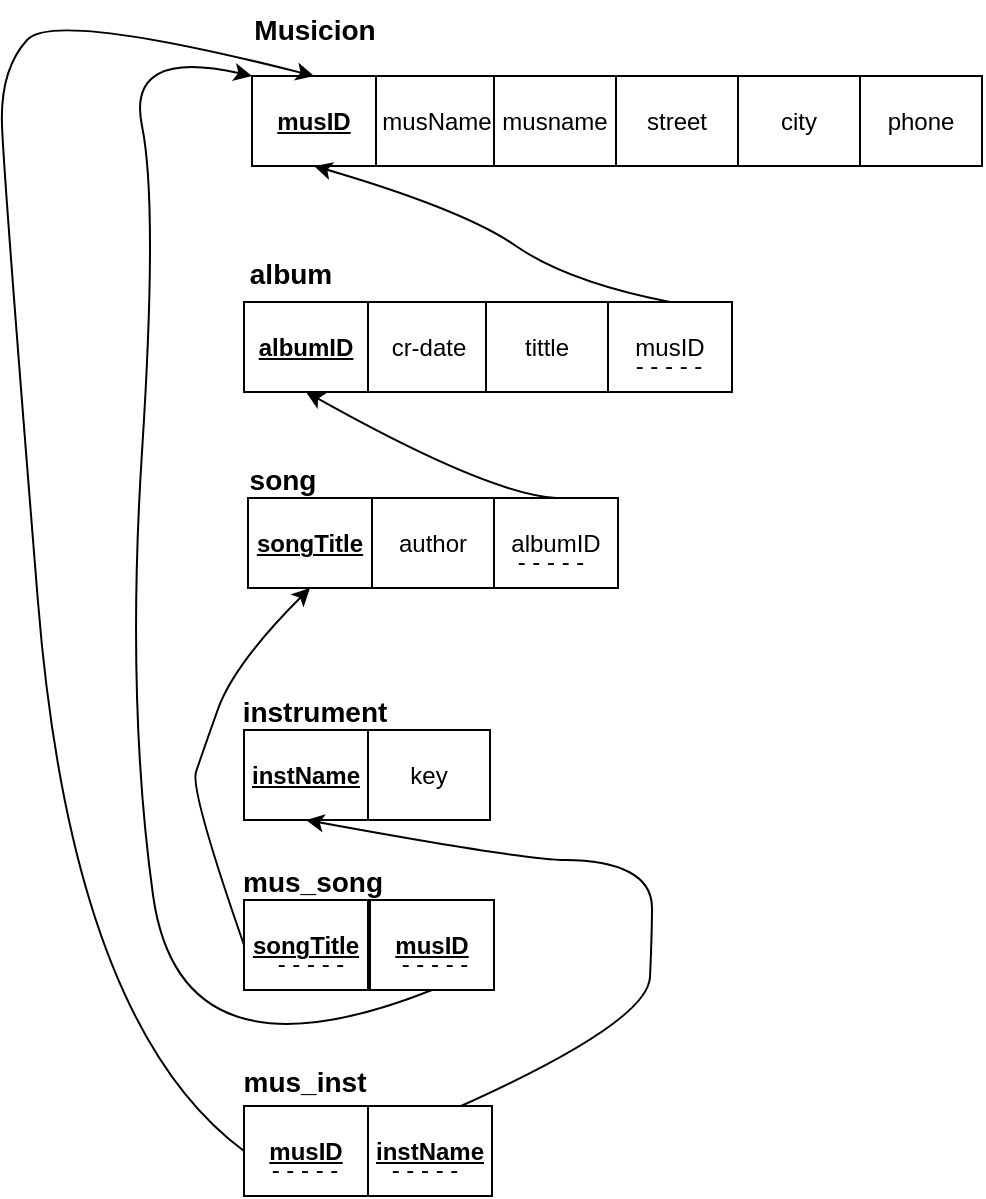 <mxfile version="22.0.8" type="device" pages="4">
  <diagram name="Page-1" id="bNm6fPgku-ol44JnQ1Xc">
    <mxGraphModel dx="1846" dy="1590" grid="0" gridSize="10" guides="1" tooltips="1" connect="1" arrows="1" fold="1" page="0" pageScale="1" pageWidth="850" pageHeight="1100" math="0" shadow="0">
      <root>
        <mxCell id="0" />
        <mxCell id="1" parent="0" />
        <mxCell id="-78ikd0wvrxrNOZtSnrt-1" value="&lt;u&gt;&lt;b&gt;musID&lt;/b&gt;&lt;/u&gt;" style="rounded=0;whiteSpace=wrap;html=1;align=center;" vertex="1" parent="1">
          <mxGeometry x="-226" y="-680" width="62" height="45" as="geometry" />
        </mxCell>
        <mxCell id="-78ikd0wvrxrNOZtSnrt-2" value="musName" style="rounded=0;whiteSpace=wrap;html=1;align=center;" vertex="1" parent="1">
          <mxGeometry x="-164" y="-680" width="61" height="45" as="geometry" />
        </mxCell>
        <mxCell id="-78ikd0wvrxrNOZtSnrt-3" value="musname" style="rounded=0;whiteSpace=wrap;html=1;align=center;" vertex="1" parent="1">
          <mxGeometry x="-105" y="-680" width="61" height="45" as="geometry" />
        </mxCell>
        <mxCell id="-78ikd0wvrxrNOZtSnrt-4" value="street" style="rounded=0;whiteSpace=wrap;html=1;align=center;" vertex="1" parent="1">
          <mxGeometry x="-44" y="-680" width="61" height="45" as="geometry" />
        </mxCell>
        <mxCell id="-78ikd0wvrxrNOZtSnrt-5" value="city" style="rounded=0;whiteSpace=wrap;html=1;align=center;" vertex="1" parent="1">
          <mxGeometry x="17" y="-680" width="61" height="45" as="geometry" />
        </mxCell>
        <mxCell id="-78ikd0wvrxrNOZtSnrt-6" value="phone" style="rounded=0;whiteSpace=wrap;html=1;align=center;" vertex="1" parent="1">
          <mxGeometry x="78" y="-680" width="61" height="45" as="geometry" />
        </mxCell>
        <mxCell id="-78ikd0wvrxrNOZtSnrt-7" value="&lt;u&gt;&lt;b&gt;albumID&lt;/b&gt;&lt;/u&gt;" style="rounded=0;whiteSpace=wrap;html=1;align=center;" vertex="1" parent="1">
          <mxGeometry x="-230" y="-567" width="62" height="45" as="geometry" />
        </mxCell>
        <mxCell id="-78ikd0wvrxrNOZtSnrt-8" value="cr-date" style="rounded=0;whiteSpace=wrap;html=1;align=center;" vertex="1" parent="1">
          <mxGeometry x="-168" y="-567" width="61" height="45" as="geometry" />
        </mxCell>
        <mxCell id="-78ikd0wvrxrNOZtSnrt-9" value="tittle" style="rounded=0;whiteSpace=wrap;html=1;align=center;" vertex="1" parent="1">
          <mxGeometry x="-109" y="-567" width="61" height="45" as="geometry" />
        </mxCell>
        <mxCell id="-78ikd0wvrxrNOZtSnrt-10" value="&lt;font style=&quot;font-size: 14px;&quot;&gt;&lt;b&gt;Musicion&lt;/b&gt;&lt;/font&gt;" style="text;html=1;align=center;verticalAlign=middle;resizable=0;points=[];autosize=1;strokeColor=none;fillColor=none;" vertex="1" parent="1">
          <mxGeometry x="-234.5" y="-718" width="79" height="29" as="geometry" />
        </mxCell>
        <mxCell id="-78ikd0wvrxrNOZtSnrt-12" value="&lt;u&gt;&lt;b&gt;instName&lt;/b&gt;&lt;/u&gt;" style="rounded=0;whiteSpace=wrap;html=1;align=center;" vertex="1" parent="1">
          <mxGeometry x="-230" y="-353" width="62" height="45" as="geometry" />
        </mxCell>
        <mxCell id="-78ikd0wvrxrNOZtSnrt-13" value="key" style="rounded=0;whiteSpace=wrap;html=1;align=center;" vertex="1" parent="1">
          <mxGeometry x="-168" y="-353" width="61" height="45" as="geometry" />
        </mxCell>
        <mxCell id="-78ikd0wvrxrNOZtSnrt-14" value="&lt;u&gt;&lt;b&gt;songTitle&lt;/b&gt;&lt;/u&gt;" style="rounded=0;whiteSpace=wrap;html=1;align=center;" vertex="1" parent="1">
          <mxGeometry x="-228" y="-469" width="62" height="45" as="geometry" />
        </mxCell>
        <mxCell id="-78ikd0wvrxrNOZtSnrt-15" value="author" style="rounded=0;whiteSpace=wrap;html=1;align=center;" vertex="1" parent="1">
          <mxGeometry x="-166" y="-469" width="61" height="45" as="geometry" />
        </mxCell>
        <mxCell id="-78ikd0wvrxrNOZtSnrt-16" value="musID" style="rounded=0;whiteSpace=wrap;html=1;align=center;" vertex="1" parent="1">
          <mxGeometry x="-48" y="-567" width="62" height="45" as="geometry" />
        </mxCell>
        <mxCell id="-78ikd0wvrxrNOZtSnrt-17" value="- - - - -" style="text;html=1;align=center;verticalAlign=middle;resizable=0;points=[];autosize=1;strokeColor=none;fillColor=none;" vertex="1" parent="1">
          <mxGeometry x="-44" y="-548" width="51" height="26" as="geometry" />
        </mxCell>
        <mxCell id="-78ikd0wvrxrNOZtSnrt-19" value="" style="curved=1;endArrow=classic;html=1;rounded=0;exitX=0.5;exitY=0;exitDx=0;exitDy=0;entryX=0.5;entryY=1;entryDx=0;entryDy=0;" edge="1" parent="1" source="-78ikd0wvrxrNOZtSnrt-16" target="-78ikd0wvrxrNOZtSnrt-1">
          <mxGeometry width="50" height="50" relative="1" as="geometry">
            <mxPoint x="-118" y="-577" as="sourcePoint" />
            <mxPoint x="-68" y="-627" as="targetPoint" />
            <Array as="points">
              <mxPoint x="-68" y="-577" />
              <mxPoint x="-120" y="-613" />
            </Array>
          </mxGeometry>
        </mxCell>
        <mxCell id="-78ikd0wvrxrNOZtSnrt-20" value="albumID" style="rounded=0;whiteSpace=wrap;html=1;align=center;" vertex="1" parent="1">
          <mxGeometry x="-105" y="-469" width="62" height="45" as="geometry" />
        </mxCell>
        <mxCell id="-78ikd0wvrxrNOZtSnrt-21" value="- - - - -" style="text;html=1;align=center;verticalAlign=middle;resizable=0;points=[];autosize=1;strokeColor=none;fillColor=none;" vertex="1" parent="1">
          <mxGeometry x="-103" y="-450" width="51" height="26" as="geometry" />
        </mxCell>
        <mxCell id="-78ikd0wvrxrNOZtSnrt-22" value="" style="curved=1;endArrow=classic;html=1;rounded=0;exitX=0.5;exitY=0;exitDx=0;exitDy=0;entryX=0.5;entryY=1;entryDx=0;entryDy=0;" edge="1" parent="1" source="-78ikd0wvrxrNOZtSnrt-20" target="-78ikd0wvrxrNOZtSnrt-7">
          <mxGeometry width="50" height="50" relative="1" as="geometry">
            <mxPoint x="-158" y="-471" as="sourcePoint" />
            <mxPoint x="-108" y="-521" as="targetPoint" />
            <Array as="points">
              <mxPoint x="-108" y="-471" />
            </Array>
          </mxGeometry>
        </mxCell>
        <mxCell id="-78ikd0wvrxrNOZtSnrt-23" value="&lt;u&gt;&lt;b&gt;songTitle&lt;/b&gt;&lt;/u&gt;" style="rounded=0;whiteSpace=wrap;html=1;align=center;" vertex="1" parent="1">
          <mxGeometry x="-230" y="-268" width="62" height="45" as="geometry" />
        </mxCell>
        <mxCell id="-78ikd0wvrxrNOZtSnrt-24" value="&lt;u&gt;&lt;b&gt;musID&lt;/b&gt;&lt;/u&gt;" style="rounded=0;whiteSpace=wrap;html=1;align=center;" vertex="1" parent="1">
          <mxGeometry x="-167" y="-268" width="62" height="45" as="geometry" />
        </mxCell>
        <mxCell id="-78ikd0wvrxrNOZtSnrt-25" value="- - - - -" style="text;html=1;align=center;verticalAlign=middle;resizable=0;points=[];autosize=1;strokeColor=none;fillColor=none;" vertex="1" parent="1">
          <mxGeometry x="-222.5" y="-249" width="51" height="26" as="geometry" />
        </mxCell>
        <mxCell id="-78ikd0wvrxrNOZtSnrt-26" value="- - - - -" style="text;html=1;align=center;verticalAlign=middle;resizable=0;points=[];autosize=1;strokeColor=none;fillColor=none;" vertex="1" parent="1">
          <mxGeometry x="-161" y="-249" width="51" height="26" as="geometry" />
        </mxCell>
        <mxCell id="-78ikd0wvrxrNOZtSnrt-27" value="" style="curved=1;endArrow=classic;html=1;rounded=0;entryX=0.5;entryY=1;entryDx=0;entryDy=0;exitX=0;exitY=0.5;exitDx=0;exitDy=0;" edge="1" parent="1" source="-78ikd0wvrxrNOZtSnrt-23" target="-78ikd0wvrxrNOZtSnrt-14">
          <mxGeometry width="50" height="50" relative="1" as="geometry">
            <mxPoint x="-251" y="-251" as="sourcePoint" />
            <mxPoint x="-240" y="-360" as="targetPoint" />
            <Array as="points">
              <mxPoint x="-257" y="-323" />
              <mxPoint x="-251" y="-341" />
              <mxPoint x="-235" y="-386" />
            </Array>
          </mxGeometry>
        </mxCell>
        <mxCell id="-78ikd0wvrxrNOZtSnrt-28" value="" style="curved=1;endArrow=classic;html=1;rounded=0;exitX=0.5;exitY=1;exitDx=0;exitDy=0;entryX=0;entryY=0;entryDx=0;entryDy=0;" edge="1" parent="1" source="-78ikd0wvrxrNOZtSnrt-24" target="-78ikd0wvrxrNOZtSnrt-1">
          <mxGeometry width="50" height="50" relative="1" as="geometry">
            <mxPoint x="-159" y="-192" as="sourcePoint" />
            <mxPoint x="-271" y="-699" as="targetPoint" />
            <Array as="points">
              <mxPoint x="-262" y="-173" />
              <mxPoint x="-289" y="-368" />
              <mxPoint x="-273" y="-616" />
              <mxPoint x="-289" y="-694" />
            </Array>
          </mxGeometry>
        </mxCell>
        <mxCell id="-78ikd0wvrxrNOZtSnrt-29" value="&lt;u&gt;&lt;b&gt;musID&lt;/b&gt;&lt;/u&gt;" style="rounded=0;whiteSpace=wrap;html=1;align=center;" vertex="1" parent="1">
          <mxGeometry x="-230" y="-165" width="62" height="45" as="geometry" />
        </mxCell>
        <mxCell id="-78ikd0wvrxrNOZtSnrt-30" value="&lt;u&gt;&lt;b&gt;instName&lt;/b&gt;&lt;/u&gt;" style="rounded=0;whiteSpace=wrap;html=1;align=center;" vertex="1" parent="1">
          <mxGeometry x="-168" y="-165" width="62" height="45" as="geometry" />
        </mxCell>
        <mxCell id="-78ikd0wvrxrNOZtSnrt-31" value="- - - - -" style="text;html=1;align=center;verticalAlign=middle;resizable=0;points=[];autosize=1;strokeColor=none;fillColor=none;" vertex="1" parent="1">
          <mxGeometry x="-226" y="-146" width="51" height="26" as="geometry" />
        </mxCell>
        <mxCell id="-78ikd0wvrxrNOZtSnrt-32" value="- - - - -" style="text;html=1;align=center;verticalAlign=middle;resizable=0;points=[];autosize=1;strokeColor=none;fillColor=none;" vertex="1" parent="1">
          <mxGeometry x="-166" y="-146" width="51" height="26" as="geometry" />
        </mxCell>
        <mxCell id="-78ikd0wvrxrNOZtSnrt-34" value="" style="curved=1;endArrow=classic;html=1;rounded=0;exitX=0;exitY=0.5;exitDx=0;exitDy=0;entryX=0.5;entryY=0;entryDx=0;entryDy=0;" edge="1" parent="1" source="-78ikd0wvrxrNOZtSnrt-29" target="-78ikd0wvrxrNOZtSnrt-1">
          <mxGeometry width="50" height="50" relative="1" as="geometry">
            <mxPoint x="-400" y="-176" as="sourcePoint" />
            <mxPoint x="-327" y="-704" as="targetPoint" />
            <Array as="points">
              <mxPoint x="-316" y="-206" />
              <mxPoint x="-350" y="-628" />
              <mxPoint x="-352" y="-683" />
              <mxPoint x="-325" y="-713" />
            </Array>
          </mxGeometry>
        </mxCell>
        <mxCell id="-78ikd0wvrxrNOZtSnrt-35" value="" style="curved=1;endArrow=classic;html=1;rounded=0;exitX=0.75;exitY=0;exitDx=0;exitDy=0;entryX=0.5;entryY=1;entryDx=0;entryDy=0;" edge="1" parent="1" source="-78ikd0wvrxrNOZtSnrt-30" target="-78ikd0wvrxrNOZtSnrt-12">
          <mxGeometry width="50" height="50" relative="1" as="geometry">
            <mxPoint x="-78" y="-207" as="sourcePoint" />
            <mxPoint x="-73" y="-297" as="targetPoint" />
            <Array as="points">
              <mxPoint x="-28" y="-207" />
              <mxPoint x="-26" y="-252" />
              <mxPoint x="-26" y="-276" />
              <mxPoint x="-49" y="-288" />
              <mxPoint x="-90" y="-288" />
            </Array>
          </mxGeometry>
        </mxCell>
        <mxCell id="-78ikd0wvrxrNOZtSnrt-36" value="&lt;font style=&quot;font-size: 14px;&quot;&gt;&lt;b&gt;album&lt;/b&gt;&lt;/font&gt;" style="text;html=1;align=center;verticalAlign=middle;resizable=0;points=[];autosize=1;strokeColor=none;fillColor=none;" vertex="1" parent="1">
          <mxGeometry x="-237" y="-596" width="59" height="29" as="geometry" />
        </mxCell>
        <mxCell id="-78ikd0wvrxrNOZtSnrt-37" value="&lt;font style=&quot;font-size: 14px;&quot;&gt;&lt;b&gt;song&lt;/b&gt;&lt;/font&gt;" style="text;html=1;align=center;verticalAlign=middle;resizable=0;points=[];autosize=1;strokeColor=none;fillColor=none;" vertex="1" parent="1">
          <mxGeometry x="-237" y="-493" width="51" height="29" as="geometry" />
        </mxCell>
        <mxCell id="-78ikd0wvrxrNOZtSnrt-38" value="&lt;font style=&quot;font-size: 14px;&quot;&gt;&lt;b&gt;instrument&lt;/b&gt;&lt;/font&gt;" style="text;html=1;align=center;verticalAlign=middle;resizable=0;points=[];autosize=1;strokeColor=none;fillColor=none;" vertex="1" parent="1">
          <mxGeometry x="-240" y="-377" width="90" height="29" as="geometry" />
        </mxCell>
        <mxCell id="-78ikd0wvrxrNOZtSnrt-40" value="&lt;font style=&quot;font-size: 14px;&quot;&gt;&lt;b&gt;mus_inst&lt;/b&gt;&lt;/font&gt;" style="text;html=1;align=center;verticalAlign=middle;resizable=0;points=[];autosize=1;strokeColor=none;fillColor=none;" vertex="1" parent="1">
          <mxGeometry x="-240" y="-192" width="79" height="29" as="geometry" />
        </mxCell>
        <mxCell id="-78ikd0wvrxrNOZtSnrt-39" value="&lt;font style=&quot;font-size: 14px;&quot;&gt;&lt;b&gt;mus_song&lt;/b&gt;&lt;/font&gt;" style="text;html=1;align=center;verticalAlign=middle;resizable=0;points=[];autosize=1;strokeColor=none;fillColor=none;" vertex="1" parent="1">
          <mxGeometry x="-240" y="-292" width="88" height="29" as="geometry" />
        </mxCell>
      </root>
    </mxGraphModel>
  </diagram>
  <diagram id="pNrlqet907R55rU-SQXq" name="Page-2">
    <mxGraphModel dx="2246" dy="1190" grid="0" gridSize="10" guides="1" tooltips="1" connect="1" arrows="1" fold="1" page="0" pageScale="1" pageWidth="850" pageHeight="1100" math="0" shadow="0">
      <root>
        <mxCell id="0" />
        <mxCell id="1" parent="0" />
        <mxCell id="ulZhLEWON1RXsXongCLW-1" value="&lt;u&gt;&lt;b&gt;salNum&lt;/b&gt;&lt;/u&gt;" style="rounded=0;whiteSpace=wrap;html=1;align=center;" vertex="1" parent="1">
          <mxGeometry x="-430" y="-69" width="62" height="45" as="geometry" />
        </mxCell>
        <mxCell id="ulZhLEWON1RXsXongCLW-2" value="loc" style="rounded=0;whiteSpace=wrap;html=1;align=center;" vertex="1" parent="1">
          <mxGeometry x="-368" y="-69" width="61" height="45" as="geometry" />
        </mxCell>
        <mxCell id="ulZhLEWON1RXsXongCLW-3" value="&lt;b&gt;&lt;u&gt;empID&lt;/u&gt;&lt;/b&gt;" style="rounded=0;whiteSpace=wrap;html=1;align=center;" vertex="1" parent="1">
          <mxGeometry x="-432" y="52" width="61" height="45" as="geometry" />
        </mxCell>
        <mxCell id="ulZhLEWON1RXsXongCLW-4" value="Name" style="rounded=0;whiteSpace=wrap;html=1;align=center;" vertex="1" parent="1">
          <mxGeometry x="-371" y="52" width="61" height="45" as="geometry" />
        </mxCell>
        <mxCell id="ulZhLEWON1RXsXongCLW-5" value="&lt;b&gt;&lt;u&gt;ownerID&lt;/u&gt;&lt;/b&gt;" style="rounded=0;whiteSpace=wrap;html=1;align=center;" vertex="1" parent="1">
          <mxGeometry x="-429" y="187" width="61" height="45" as="geometry" />
        </mxCell>
        <mxCell id="ulZhLEWON1RXsXongCLW-6" value="Name" style="rounded=0;whiteSpace=wrap;html=1;align=center;" vertex="1" parent="1">
          <mxGeometry x="-368" y="187" width="61" height="45" as="geometry" />
        </mxCell>
        <mxCell id="-Rt6vsjqp9LN_oUNg8d0-1" value="&lt;b&gt;&lt;u&gt;propID&lt;/u&gt;&lt;/b&gt;" style="rounded=0;whiteSpace=wrap;html=1;align=center;" vertex="1" parent="1">
          <mxGeometry x="-429" y="325" width="62" height="45" as="geometry" />
        </mxCell>
        <mxCell id="-Rt6vsjqp9LN_oUNg8d0-2" value="add" style="rounded=0;whiteSpace=wrap;html=1;align=center;" vertex="1" parent="1">
          <mxGeometry x="-367" y="325" width="61" height="45" as="geometry" />
        </mxCell>
        <mxCell id="-Rt6vsjqp9LN_oUNg8d0-3" value="city" style="rounded=0;whiteSpace=wrap;html=1;align=center;" vertex="1" parent="1">
          <mxGeometry x="-308" y="325" width="61" height="45" as="geometry" />
        </mxCell>
        <mxCell id="-Rt6vsjqp9LN_oUNg8d0-4" value="state" style="rounded=0;whiteSpace=wrap;html=1;align=center;" vertex="1" parent="1">
          <mxGeometry x="-247" y="325" width="61" height="45" as="geometry" />
        </mxCell>
        <mxCell id="-Rt6vsjqp9LN_oUNg8d0-5" value="zip" style="rounded=0;whiteSpace=wrap;html=1;align=center;" vertex="1" parent="1">
          <mxGeometry x="-186" y="325" width="61" height="45" as="geometry" />
        </mxCell>
        <mxCell id="-Rt6vsjqp9LN_oUNg8d0-7" value="&lt;font style=&quot;font-size: 14px;&quot;&gt;&lt;b&gt;slaes office&amp;nbsp;&lt;/b&gt;&lt;/font&gt;" style="text;html=1;align=center;verticalAlign=middle;resizable=0;points=[];autosize=1;strokeColor=none;fillColor=none;" vertex="1" parent="1">
          <mxGeometry x="-438" y="-95" width="98" height="29" as="geometry" />
        </mxCell>
        <mxCell id="-Rt6vsjqp9LN_oUNg8d0-8" value="&lt;font style=&quot;font-size: 14px;&quot;&gt;&lt;b&gt;Employee&lt;/b&gt;&lt;/font&gt;" style="text;html=1;align=center;verticalAlign=middle;resizable=0;points=[];autosize=1;strokeColor=none;fillColor=none;" vertex="1" parent="1">
          <mxGeometry x="-440" y="27" width="84" height="29" as="geometry" />
        </mxCell>
        <mxCell id="-Rt6vsjqp9LN_oUNg8d0-9" value="&lt;font style=&quot;font-size: 14px;&quot;&gt;&lt;b&gt;Property&lt;/b&gt;&lt;/font&gt;" style="text;html=1;align=center;verticalAlign=middle;resizable=0;points=[];autosize=1;strokeColor=none;fillColor=none;" vertex="1" parent="1">
          <mxGeometry x="-436" y="299" width="76" height="29" as="geometry" />
        </mxCell>
        <mxCell id="-Rt6vsjqp9LN_oUNg8d0-10" value="&lt;font style=&quot;font-size: 14px;&quot;&gt;&lt;b&gt;Owner&lt;/b&gt;&lt;/font&gt;" style="text;html=1;align=center;verticalAlign=middle;resizable=0;points=[];autosize=1;strokeColor=none;fillColor=none;" vertex="1" parent="1">
          <mxGeometry x="-436" y="162" width="62" height="29" as="geometry" />
        </mxCell>
        <mxCell id="0NbT9vGeOdIQaqurvoZc-1" value="empID" style="rounded=0;whiteSpace=wrap;html=1;align=center;" vertex="1" parent="1">
          <mxGeometry x="-306" y="-69" width="61" height="45" as="geometry" />
        </mxCell>
        <mxCell id="MawY_0Kxt6W-RdxNGTBl-1" style="edgeStyle=orthogonalEdgeStyle;rounded=0;orthogonalLoop=1;jettySize=auto;html=1;entryX=0.5;entryY=1;entryDx=0;entryDy=0;" edge="1" parent="1" source="0NbT9vGeOdIQaqurvoZc-2" target="ulZhLEWON1RXsXongCLW-3">
          <mxGeometry relative="1" as="geometry">
            <Array as="points">
              <mxPoint x="-129" y="-37" />
              <mxPoint x="-129" y="117" />
              <mxPoint x="-401" y="117" />
            </Array>
          </mxGeometry>
        </mxCell>
        <mxCell id="0NbT9vGeOdIQaqurvoZc-2" value="- - - - -&amp;nbsp;" style="text;html=1;align=center;verticalAlign=middle;resizable=0;points=[];autosize=1;strokeColor=none;fillColor=none;" vertex="1" parent="1">
          <mxGeometry x="-300" y="-50" width="55" height="26" as="geometry" />
        </mxCell>
        <mxCell id="MawY_0Kxt6W-RdxNGTBl-5" style="edgeStyle=orthogonalEdgeStyle;rounded=0;orthogonalLoop=1;jettySize=auto;html=1;entryX=0.5;entryY=1;entryDx=0;entryDy=0;" edge="1" parent="1" source="MawY_0Kxt6W-RdxNGTBl-3" target="ulZhLEWON1RXsXongCLW-1">
          <mxGeometry relative="1" as="geometry">
            <Array as="points">
              <mxPoint x="-279" y="5" />
              <mxPoint x="-399" y="5" />
            </Array>
          </mxGeometry>
        </mxCell>
        <mxCell id="MawY_0Kxt6W-RdxNGTBl-3" value="salNum" style="rounded=0;whiteSpace=wrap;html=1;align=center;" vertex="1" parent="1">
          <mxGeometry x="-310" y="52" width="62" height="45" as="geometry" />
        </mxCell>
        <mxCell id="MawY_0Kxt6W-RdxNGTBl-4" value="- - - - -&amp;nbsp;" style="text;html=1;align=center;verticalAlign=middle;resizable=0;points=[];autosize=1;strokeColor=none;fillColor=none;" vertex="1" parent="1">
          <mxGeometry x="-308" y="69" width="55" height="26" as="geometry" />
        </mxCell>
        <mxCell id="MawY_0Kxt6W-RdxNGTBl-8" style="edgeStyle=orthogonalEdgeStyle;rounded=0;orthogonalLoop=1;jettySize=auto;html=1;entryX=0;entryY=0.5;entryDx=0;entryDy=0;" edge="1" parent="1" source="MawY_0Kxt6W-RdxNGTBl-6" target="ulZhLEWON1RXsXongCLW-1">
          <mxGeometry relative="1" as="geometry">
            <Array as="points">
              <mxPoint x="-94" y="-111" />
              <mxPoint x="-453" y="-111" />
              <mxPoint x="-453" y="-46" />
            </Array>
          </mxGeometry>
        </mxCell>
        <mxCell id="MawY_0Kxt6W-RdxNGTBl-6" value="salNum" style="rounded=0;whiteSpace=wrap;html=1;align=center;" vertex="1" parent="1">
          <mxGeometry x="-125" y="325" width="62" height="45" as="geometry" />
        </mxCell>
        <mxCell id="MawY_0Kxt6W-RdxNGTBl-7" value="- - - - -&amp;nbsp;" style="text;html=1;align=center;verticalAlign=middle;resizable=0;points=[];autosize=1;strokeColor=none;fillColor=none;" vertex="1" parent="1">
          <mxGeometry x="-123" y="342" width="55" height="26" as="geometry" />
        </mxCell>
        <mxCell id="ET6rhoXT1PkBZaj7-bjT-1" style="edgeStyle=orthogonalEdgeStyle;rounded=0;orthogonalLoop=1;jettySize=auto;html=1;entryX=0.5;entryY=1;entryDx=0;entryDy=0;" edge="1" parent="1" source="MawY_0Kxt6W-RdxNGTBl-9" target="ulZhLEWON1RXsXongCLW-5">
          <mxGeometry relative="1" as="geometry">
            <Array as="points">
              <mxPoint x="-460" y="458" />
              <mxPoint x="-460" y="254" />
              <mxPoint x="-398" y="254" />
            </Array>
          </mxGeometry>
        </mxCell>
        <mxCell id="MawY_0Kxt6W-RdxNGTBl-9" value="&lt;b&gt;&lt;u&gt;ownerID&lt;/u&gt;&lt;/b&gt;" style="rounded=0;whiteSpace=wrap;html=1;align=center;" vertex="1" parent="1">
          <mxGeometry x="-432" y="435" width="61" height="45" as="geometry" />
        </mxCell>
        <mxCell id="MawY_0Kxt6W-RdxNGTBl-10" value="&lt;b&gt;&lt;u&gt;propID&lt;/u&gt;&lt;/b&gt;" style="rounded=0;whiteSpace=wrap;html=1;align=center;" vertex="1" parent="1">
          <mxGeometry x="-371" y="435" width="62" height="45" as="geometry" />
        </mxCell>
        <mxCell id="MawY_0Kxt6W-RdxNGTBl-11" value="percent_owned" style="rounded=0;whiteSpace=wrap;html=1;align=center;" vertex="1" parent="1">
          <mxGeometry x="-308" y="435" width="107" height="45" as="geometry" />
        </mxCell>
        <mxCell id="MawY_0Kxt6W-RdxNGTBl-12" value="- - - - -&amp;nbsp;" style="text;html=1;align=center;verticalAlign=middle;resizable=0;points=[];autosize=1;strokeColor=none;fillColor=none;" vertex="1" parent="1">
          <mxGeometry x="-425.5" y="456" width="55" height="26" as="geometry" />
        </mxCell>
        <mxCell id="MawY_0Kxt6W-RdxNGTBl-13" value="- - - - -&amp;nbsp;" style="text;html=1;align=center;verticalAlign=middle;resizable=0;points=[];autosize=1;strokeColor=none;fillColor=none;" vertex="1" parent="1">
          <mxGeometry x="-368" y="456" width="55" height="26" as="geometry" />
        </mxCell>
        <mxCell id="ET6rhoXT1PkBZaj7-bjT-2" style="edgeStyle=orthogonalEdgeStyle;rounded=0;orthogonalLoop=1;jettySize=auto;html=1;entryX=0.645;entryY=0.978;entryDx=0;entryDy=0;entryPerimeter=0;" edge="1" parent="1" source="MawY_0Kxt6W-RdxNGTBl-10" target="-Rt6vsjqp9LN_oUNg8d0-1">
          <mxGeometry relative="1" as="geometry" />
        </mxCell>
        <mxCell id="1WuoingHHri5kvf6kZr1-1" value="&lt;font style=&quot;font-size: 14px;&quot;&gt;&lt;b&gt;owner_prop&lt;/b&gt;&lt;/font&gt;" style="text;html=1;align=center;verticalAlign=middle;resizable=0;points=[];autosize=1;strokeColor=none;fillColor=none;" vertex="1" parent="1">
          <mxGeometry x="-440" y="409" width="98" height="29" as="geometry" />
        </mxCell>
      </root>
    </mxGraphModel>
  </diagram>
  <diagram id="SfdqG5CAasO6Lit5fObR" name="Page-3">
    <mxGraphModel dx="2246" dy="1990" grid="0" gridSize="10" guides="1" tooltips="1" connect="1" arrows="1" fold="1" page="0" pageScale="1" pageWidth="850" pageHeight="1100" math="0" shadow="0">
      <root>
        <mxCell id="0" />
        <mxCell id="1" parent="0" />
        <mxCell id="sixjfX8JcQ8lDnlo3MdM-1" value="&lt;u&gt;&lt;b&gt;patID&lt;/b&gt;&lt;/u&gt;" style="rounded=0;whiteSpace=wrap;html=1;align=center;" vertex="1" parent="1">
          <mxGeometry x="-429" y="-1059" width="62" height="45" as="geometry" />
        </mxCell>
        <mxCell id="sixjfX8JcQ8lDnlo3MdM-2" value="Name" style="rounded=0;whiteSpace=wrap;html=1;align=center;" vertex="1" parent="1">
          <mxGeometry x="-367" y="-1059" width="61" height="45" as="geometry" />
        </mxCell>
        <mxCell id="sixjfX8JcQ8lDnlo3MdM-3" value="DOB" style="rounded=0;whiteSpace=wrap;html=1;align=center;" vertex="1" parent="1">
          <mxGeometry x="-308" y="-1059" width="61" height="45" as="geometry" />
        </mxCell>
        <mxCell id="sixjfX8JcQ8lDnlo3MdM-7" value="&lt;u&gt;&lt;b&gt;wardID&lt;/b&gt;&lt;/u&gt;" style="rounded=0;whiteSpace=wrap;html=1;align=center;" vertex="1" parent="1">
          <mxGeometry x="-429" y="-926" width="62" height="45" as="geometry" />
        </mxCell>
        <mxCell id="sixjfX8JcQ8lDnlo3MdM-8" value="Name" style="rounded=0;whiteSpace=wrap;html=1;align=center;" vertex="1" parent="1">
          <mxGeometry x="-367" y="-926" width="61" height="45" as="geometry" />
        </mxCell>
        <mxCell id="sixjfX8JcQ8lDnlo3MdM-9" value="&lt;u&gt;&lt;b&gt;nurseID&lt;/b&gt;&lt;/u&gt;" style="rounded=0;whiteSpace=wrap;html=1;align=center;" vertex="1" parent="1">
          <mxGeometry x="-429" y="-779" width="62" height="45" as="geometry" />
        </mxCell>
        <mxCell id="sixjfX8JcQ8lDnlo3MdM-10" value="Name" style="rounded=0;whiteSpace=wrap;html=1;align=center;" vertex="1" parent="1">
          <mxGeometry x="-367" y="-779" width="61" height="45" as="geometry" />
        </mxCell>
        <mxCell id="sixjfX8JcQ8lDnlo3MdM-11" value="&lt;u&gt;&lt;b&gt;consltID&lt;/b&gt;&lt;/u&gt;" style="rounded=0;whiteSpace=wrap;html=1;align=center;" vertex="1" parent="1">
          <mxGeometry x="-429" y="-636" width="62" height="45" as="geometry" />
        </mxCell>
        <mxCell id="sixjfX8JcQ8lDnlo3MdM-12" value="Name" style="rounded=0;whiteSpace=wrap;html=1;align=center;" vertex="1" parent="1">
          <mxGeometry x="-367" y="-636" width="61" height="45" as="geometry" />
        </mxCell>
        <mxCell id="sixjfX8JcQ8lDnlo3MdM-15" value="&lt;b&gt;&lt;u&gt;drugCode&lt;/u&gt;&lt;/b&gt;" style="rounded=0;whiteSpace=wrap;html=1;align=center;" vertex="1" parent="1">
          <mxGeometry x="-429" y="-503" width="62" height="45" as="geometry" />
        </mxCell>
        <mxCell id="sixjfX8JcQ8lDnlo3MdM-16" value="recDosage" style="rounded=0;whiteSpace=wrap;html=1;align=center;" vertex="1" parent="1">
          <mxGeometry x="-367" y="-503" width="70" height="45" as="geometry" />
        </mxCell>
        <mxCell id="sixjfX8JcQ8lDnlo3MdM-17" value="&lt;b&gt;&lt;u&gt;drugCode&lt;/u&gt;&lt;/b&gt;" style="rounded=0;whiteSpace=wrap;html=1;align=center;" vertex="1" parent="1">
          <mxGeometry x="-429" y="-394" width="62" height="45" as="geometry" />
        </mxCell>
        <mxCell id="sixjfX8JcQ8lDnlo3MdM-18" value="&lt;u&gt;&lt;b&gt;Brand&lt;/b&gt;&lt;/u&gt;" style="rounded=0;whiteSpace=wrap;html=1;align=center;" vertex="1" parent="1">
          <mxGeometry x="-367" y="-394" width="70" height="45" as="geometry" />
        </mxCell>
        <mxCell id="sixjfX8JcQ8lDnlo3MdM-30" style="edgeStyle=orthogonalEdgeStyle;rounded=0;orthogonalLoop=1;jettySize=auto;html=1;entryX=0;entryY=0.5;entryDx=0;entryDy=0;exitX=0;exitY=0.25;exitDx=0;exitDy=0;" edge="1" parent="1" source="sixjfX8JcQ8lDnlo3MdM-17" target="sixjfX8JcQ8lDnlo3MdM-15">
          <mxGeometry relative="1" as="geometry">
            <Array as="points">
              <mxPoint x="-449" y="-383" />
              <mxPoint x="-449" y="-480" />
            </Array>
          </mxGeometry>
        </mxCell>
        <mxCell id="sixjfX8JcQ8lDnlo3MdM-19" value="- - - - -&amp;nbsp;" style="text;html=1;align=center;verticalAlign=middle;resizable=0;points=[];autosize=1;strokeColor=none;fillColor=none;" vertex="1" parent="1">
          <mxGeometry x="-429" y="-373" width="55" height="26" as="geometry" />
        </mxCell>
        <mxCell id="sixjfX8JcQ8lDnlo3MdM-21" value="&lt;font style=&quot;font-size: 14px;&quot;&gt;&lt;b&gt;patient&lt;/b&gt;&lt;/font&gt;" style="text;html=1;align=center;verticalAlign=middle;resizable=0;points=[];autosize=1;strokeColor=none;fillColor=none;" vertex="1" parent="1">
          <mxGeometry x="-438" y="-1083" width="64" height="29" as="geometry" />
        </mxCell>
        <mxCell id="sixjfX8JcQ8lDnlo3MdM-22" value="&lt;font style=&quot;font-size: 14px;&quot;&gt;&lt;b&gt;ward&lt;/b&gt;&lt;/font&gt;" style="text;html=1;align=center;verticalAlign=middle;resizable=0;points=[];autosize=1;strokeColor=none;fillColor=none;" vertex="1" parent="1">
          <mxGeometry x="-438" y="-951" width="51" height="29" as="geometry" />
        </mxCell>
        <mxCell id="sixjfX8JcQ8lDnlo3MdM-23" value="&lt;font style=&quot;font-size: 14px;&quot;&gt;&lt;b&gt;Consultant&lt;/b&gt;&lt;/font&gt;" style="text;html=1;align=center;verticalAlign=middle;resizable=0;points=[];autosize=1;strokeColor=none;fillColor=none;" vertex="1" parent="1">
          <mxGeometry x="-438" y="-660" width="91" height="29" as="geometry" />
        </mxCell>
        <mxCell id="sixjfX8JcQ8lDnlo3MdM-24" value="&lt;span style=&quot;font-size: 14px;&quot;&gt;&lt;b&gt;Drug&lt;/b&gt;&lt;/span&gt;" style="text;html=1;align=center;verticalAlign=middle;resizable=0;points=[];autosize=1;strokeColor=none;fillColor=none;" vertex="1" parent="1">
          <mxGeometry x="-438" y="-526" width="51" height="29" as="geometry" />
        </mxCell>
        <mxCell id="sixjfX8JcQ8lDnlo3MdM-25" value="&lt;font style=&quot;font-size: 14px;&quot;&gt;&lt;b&gt;Drug Brand&lt;/b&gt;&lt;/font&gt;" style="text;html=1;align=center;verticalAlign=middle;resizable=0;points=[];autosize=1;strokeColor=none;fillColor=none;" vertex="1" parent="1">
          <mxGeometry x="-438" y="-418" width="95" height="29" as="geometry" />
        </mxCell>
        <mxCell id="sixjfX8JcQ8lDnlo3MdM-26" value="&lt;font style=&quot;font-size: 14px;&quot;&gt;&lt;b&gt;Nurse&lt;/b&gt;&lt;/font&gt;" style="text;html=1;align=center;verticalAlign=middle;resizable=0;points=[];autosize=1;strokeColor=none;fillColor=none;" vertex="1" parent="1">
          <mxGeometry x="-435" y="-803" width="58" height="29" as="geometry" />
        </mxCell>
        <mxCell id="sixjfX8JcQ8lDnlo3MdM-27" value="&lt;font style=&quot;font-size: 14px;&quot;&gt;&lt;b&gt;Giving drug&lt;/b&gt;&lt;/font&gt;" style="text;html=1;align=center;verticalAlign=middle;resizable=0;points=[];autosize=1;strokeColor=none;fillColor=none;" vertex="1" parent="1">
          <mxGeometry x="-91" y="-526" width="97" height="29" as="geometry" />
        </mxCell>
        <mxCell id="sixjfX8JcQ8lDnlo3MdM-28" value="&lt;font style=&quot;font-size: 14px;&quot;&gt;&lt;b&gt;Examination&lt;/b&gt;&lt;/font&gt;" style="text;html=1;align=center;verticalAlign=middle;resizable=0;points=[];autosize=1;strokeColor=none;fillColor=none;" vertex="1" parent="1">
          <mxGeometry x="-71" y="-658" width="101" height="29" as="geometry" />
        </mxCell>
        <mxCell id="sixjfX8JcQ8lDnlo3MdM-31" value="nurseID" style="rounded=0;whiteSpace=wrap;html=1;align=center;" vertex="1" parent="1">
          <mxGeometry x="-306" y="-926" width="62" height="45" as="geometry" />
        </mxCell>
        <mxCell id="sixjfX8JcQ8lDnlo3MdM-33" style="edgeStyle=orthogonalEdgeStyle;rounded=0;orthogonalLoop=1;jettySize=auto;html=1;entryX=0;entryY=0.5;entryDx=0;entryDy=0;" edge="1" parent="1" source="sixjfX8JcQ8lDnlo3MdM-32" target="sixjfX8JcQ8lDnlo3MdM-9">
          <mxGeometry relative="1" as="geometry">
            <Array as="points">
              <mxPoint x="-275" y="-856" />
              <mxPoint x="-449" y="-856" />
              <mxPoint x="-449" y="-757" />
            </Array>
          </mxGeometry>
        </mxCell>
        <mxCell id="sixjfX8JcQ8lDnlo3MdM-32" value="- - - - -&amp;nbsp;" style="text;html=1;align=center;verticalAlign=middle;resizable=0;points=[];autosize=1;strokeColor=none;fillColor=none;" vertex="1" parent="1">
          <mxGeometry x="-302.5" y="-904" width="55" height="26" as="geometry" />
        </mxCell>
        <mxCell id="sixjfX8JcQ8lDnlo3MdM-34" value="wardID" style="rounded=0;whiteSpace=wrap;html=1;align=center;" vertex="1" parent="1">
          <mxGeometry x="-247.5" y="-1059" width="62" height="45" as="geometry" />
        </mxCell>
        <mxCell id="sixjfX8JcQ8lDnlo3MdM-36" style="edgeStyle=orthogonalEdgeStyle;rounded=0;orthogonalLoop=1;jettySize=auto;html=1;entryX=0;entryY=0.5;entryDx=0;entryDy=0;" edge="1" parent="1" source="sixjfX8JcQ8lDnlo3MdM-35" target="sixjfX8JcQ8lDnlo3MdM-7">
          <mxGeometry relative="1" as="geometry">
            <Array as="points">
              <mxPoint x="-217" y="-981" />
              <mxPoint x="-449" y="-981" />
              <mxPoint x="-449" y="-903" />
            </Array>
          </mxGeometry>
        </mxCell>
        <mxCell id="sixjfX8JcQ8lDnlo3MdM-35" value="- - - - -&amp;nbsp;" style="text;html=1;align=center;verticalAlign=middle;resizable=0;points=[];autosize=1;strokeColor=none;fillColor=none;" vertex="1" parent="1">
          <mxGeometry x="-244" y="-1040" width="55" height="26" as="geometry" />
        </mxCell>
        <mxCell id="sixjfX8JcQ8lDnlo3MdM-37" value="consltID" style="rounded=0;whiteSpace=wrap;html=1;align=center;" vertex="1" parent="1">
          <mxGeometry x="-185.5" y="-1059" width="62" height="45" as="geometry" />
        </mxCell>
        <mxCell id="sixjfX8JcQ8lDnlo3MdM-39" style="edgeStyle=orthogonalEdgeStyle;rounded=0;orthogonalLoop=1;jettySize=auto;html=1;" edge="1" parent="1" source="sixjfX8JcQ8lDnlo3MdM-38" target="sixjfX8JcQ8lDnlo3MdM-11">
          <mxGeometry relative="1" as="geometry">
            <Array as="points">
              <mxPoint x="-167" y="-687" />
              <mxPoint x="-460" y="-687" />
              <mxPoint x="-460" y="-613" />
            </Array>
          </mxGeometry>
        </mxCell>
        <mxCell id="sixjfX8JcQ8lDnlo3MdM-38" value="- - - - -&amp;nbsp;" style="text;html=1;align=center;verticalAlign=middle;resizable=0;points=[];autosize=1;strokeColor=none;fillColor=none;" vertex="1" parent="1">
          <mxGeometry x="-182" y="-1040" width="55" height="26" as="geometry" />
        </mxCell>
        <mxCell id="rEVO0F_MczlLvhm2Ya2R-5" value="&lt;u&gt;&lt;b&gt;patID&lt;/b&gt;&lt;/u&gt;" style="rounded=0;whiteSpace=wrap;html=1;align=center;" vertex="1" parent="1">
          <mxGeometry x="-63" y="-636" width="62" height="45" as="geometry" />
        </mxCell>
        <mxCell id="rEVO0F_MczlLvhm2Ya2R-6" value="&lt;u&gt;&lt;b&gt;consltID&lt;/b&gt;&lt;/u&gt;" style="rounded=0;whiteSpace=wrap;html=1;align=center;" vertex="1" parent="1">
          <mxGeometry x="-1" y="-636" width="62" height="45" as="geometry" />
        </mxCell>
        <mxCell id="rEVO0F_MczlLvhm2Ya2R-11" style="edgeStyle=orthogonalEdgeStyle;rounded=0;orthogonalLoop=1;jettySize=auto;html=1;entryX=0.25;entryY=1;entryDx=0;entryDy=0;" edge="1" parent="1" source="rEVO0F_MczlLvhm2Ya2R-7" target="sixjfX8JcQ8lDnlo3MdM-11">
          <mxGeometry relative="1" as="geometry">
            <Array as="points">
              <mxPoint x="30" y="-571" />
              <mxPoint x="-413" y="-571" />
            </Array>
          </mxGeometry>
        </mxCell>
        <mxCell id="rEVO0F_MczlLvhm2Ya2R-7" value="- - - - -&amp;nbsp;" style="text;html=1;align=center;verticalAlign=middle;resizable=0;points=[];autosize=1;strokeColor=none;fillColor=none;" vertex="1" parent="1">
          <mxGeometry x="2.5" y="-617" width="55" height="26" as="geometry" />
        </mxCell>
        <mxCell id="rEVO0F_MczlLvhm2Ya2R-10" style="edgeStyle=orthogonalEdgeStyle;rounded=0;orthogonalLoop=1;jettySize=auto;html=1;entryX=0;entryY=0.5;entryDx=0;entryDy=0;" edge="1" parent="1" source="rEVO0F_MczlLvhm2Ya2R-8" target="sixjfX8JcQ8lDnlo3MdM-1">
          <mxGeometry relative="1" as="geometry">
            <mxPoint x="-470" y="-1115" as="targetPoint" />
            <Array as="points">
              <mxPoint x="-84" y="-604" />
              <mxPoint x="-84" y="-1117" />
              <mxPoint x="-470" y="-1117" />
              <mxPoint x="-470" y="-1036" />
            </Array>
          </mxGeometry>
        </mxCell>
        <mxCell id="rEVO0F_MczlLvhm2Ya2R-8" value="- - - - -&amp;nbsp;" style="text;html=1;align=center;verticalAlign=middle;resizable=0;points=[];autosize=1;strokeColor=none;fillColor=none;" vertex="1" parent="1">
          <mxGeometry x="-59.5" y="-617" width="55" height="26" as="geometry" />
        </mxCell>
        <mxCell id="HC8FP3dH9N945C8SL8uW-1" value="&lt;u&gt;&lt;b&gt;patID&lt;/b&gt;&lt;/u&gt;" style="rounded=0;whiteSpace=wrap;html=1;align=center;" vertex="1" parent="1">
          <mxGeometry x="-82.5" y="-503" width="62" height="45" as="geometry" />
        </mxCell>
        <mxCell id="HC8FP3dH9N945C8SL8uW-2" value="&lt;b style=&quot;border-color: var(--border-color);&quot;&gt;&lt;u style=&quot;border-color: var(--border-color);&quot;&gt;drugCode&lt;/u&gt;&lt;/b&gt;" style="rounded=0;whiteSpace=wrap;html=1;align=center;" vertex="1" parent="1">
          <mxGeometry x="-20.5" y="-503" width="62" height="45" as="geometry" />
        </mxCell>
        <mxCell id="HC8FP3dH9N945C8SL8uW-12" style="edgeStyle=orthogonalEdgeStyle;rounded=0;orthogonalLoop=1;jettySize=auto;html=1;entryX=0.5;entryY=1;entryDx=0;entryDy=0;" edge="1" parent="1" source="HC8FP3dH9N945C8SL8uW-3" target="sixjfX8JcQ8lDnlo3MdM-15">
          <mxGeometry relative="1" as="geometry">
            <Array as="points">
              <mxPoint x="11" y="-438" />
              <mxPoint x="-398" y="-438" />
            </Array>
          </mxGeometry>
        </mxCell>
        <mxCell id="HC8FP3dH9N945C8SL8uW-3" value="- - - - -&amp;nbsp;" style="text;html=1;align=center;verticalAlign=middle;resizable=0;points=[];autosize=1;strokeColor=none;fillColor=none;" vertex="1" parent="1">
          <mxGeometry x="-17" y="-484" width="55" height="26" as="geometry" />
        </mxCell>
        <mxCell id="HC8FP3dH9N945C8SL8uW-10" style="edgeStyle=orthogonalEdgeStyle;rounded=0;orthogonalLoop=1;jettySize=auto;html=1;entryX=0;entryY=0.75;entryDx=0;entryDy=0;" edge="1" parent="1" source="HC8FP3dH9N945C8SL8uW-4" target="sixjfX8JcQ8lDnlo3MdM-1">
          <mxGeometry relative="1" as="geometry">
            <Array as="points">
              <mxPoint x="-107" y="-471" />
              <mxPoint x="-107" y="-527" />
              <mxPoint x="-510" y="-527" />
              <mxPoint x="-510" y="-1025" />
            </Array>
          </mxGeometry>
        </mxCell>
        <mxCell id="HC8FP3dH9N945C8SL8uW-4" value="- - - - -&amp;nbsp;" style="text;html=1;align=center;verticalAlign=middle;resizable=0;points=[];autosize=1;strokeColor=none;fillColor=none;" vertex="1" parent="1">
          <mxGeometry x="-79" y="-484" width="55" height="26" as="geometry" />
        </mxCell>
        <mxCell id="HC8FP3dH9N945C8SL8uW-11" style="edgeStyle=orthogonalEdgeStyle;rounded=0;orthogonalLoop=1;jettySize=auto;html=1;entryX=0;entryY=0.75;entryDx=0;entryDy=0;" edge="1" parent="1" source="HC8FP3dH9N945C8SL8uW-5" target="sixjfX8JcQ8lDnlo3MdM-9">
          <mxGeometry relative="1" as="geometry">
            <Array as="points">
              <mxPoint x="73" y="-545" />
              <mxPoint x="-478" y="-545" />
              <mxPoint x="-478" y="-745" />
            </Array>
          </mxGeometry>
        </mxCell>
        <mxCell id="HC8FP3dH9N945C8SL8uW-5" value="&lt;u style=&quot;border-color: var(--border-color);&quot;&gt;&lt;b style=&quot;border-color: var(--border-color);&quot;&gt;nurseID&lt;/b&gt;&lt;/u&gt;" style="rounded=0;whiteSpace=wrap;html=1;align=center;" vertex="1" parent="1">
          <mxGeometry x="41.5" y="-503" width="62" height="45" as="geometry" />
        </mxCell>
        <mxCell id="HC8FP3dH9N945C8SL8uW-6" value="- - - - -&amp;nbsp;" style="text;html=1;align=center;verticalAlign=middle;resizable=0;points=[];autosize=1;strokeColor=none;fillColor=none;" vertex="1" parent="1">
          <mxGeometry x="45" y="-484" width="55" height="26" as="geometry" />
        </mxCell>
        <mxCell id="HC8FP3dH9N945C8SL8uW-7" value="&lt;u&gt;&lt;b&gt;time&lt;/b&gt;&lt;/u&gt;" style="rounded=0;whiteSpace=wrap;html=1;align=center;" vertex="1" parent="1">
          <mxGeometry x="162" y="-503" width="62" height="45" as="geometry" />
        </mxCell>
        <mxCell id="HC8FP3dH9N945C8SL8uW-8" value="&lt;u&gt;&lt;b&gt;date&lt;/b&gt;&lt;/u&gt;" style="rounded=0;whiteSpace=wrap;html=1;align=center;" vertex="1" parent="1">
          <mxGeometry x="100" y="-503" width="62" height="45" as="geometry" />
        </mxCell>
        <mxCell id="HC8FP3dH9N945C8SL8uW-9" value="dosage" style="rounded=0;whiteSpace=wrap;html=1;align=center;" vertex="1" parent="1">
          <mxGeometry x="224" y="-503" width="61" height="45" as="geometry" />
        </mxCell>
      </root>
    </mxGraphModel>
  </diagram>
  <diagram id="2VoMduo4twlJ9JwP7dio" name="Page-4">
    <mxGraphModel dx="2246" dy="1190" grid="0" gridSize="10" guides="1" tooltips="1" connect="1" arrows="1" fold="1" page="0" pageScale="1" pageWidth="850" pageHeight="1100" math="0" shadow="0">
      <root>
        <mxCell id="0" />
        <mxCell id="1" parent="0" />
        <mxCell id="-DYo3-YearN5DtQzlW8f-1" value="&lt;u&gt;&lt;b&gt;aircraftID&lt;/b&gt;&lt;/u&gt;" style="rounded=0;whiteSpace=wrap;html=1;align=center;" vertex="1" parent="1">
          <mxGeometry x="-451" y="-59" width="71" height="45" as="geometry" />
        </mxCell>
        <mxCell id="-DYo3-YearN5DtQzlW8f-2" value="capacity" style="rounded=0;whiteSpace=wrap;html=1;align=center;" vertex="1" parent="1">
          <mxGeometry x="-380" y="-59" width="61" height="45" as="geometry" />
        </mxCell>
        <mxCell id="-DYo3-YearN5DtQzlW8f-3" value="model" style="rounded=0;whiteSpace=wrap;html=1;align=center;" vertex="1" parent="1">
          <mxGeometry x="-321" y="-59" width="61" height="45" as="geometry" />
        </mxCell>
        <mxCell id="-DYo3-YearN5DtQzlW8f-4" value="crewID" style="rounded=0;whiteSpace=wrap;html=1;align=center;" vertex="1" parent="1">
          <mxGeometry x="-260" y="-59" width="61" height="45" as="geometry" />
        </mxCell>
        <mxCell id="-DYo3-YearN5DtQzlW8f-5" value="maj.pilot" style="rounded=0;whiteSpace=wrap;html=1;align=center;" vertex="1" parent="1">
          <mxGeometry x="-199" y="-59" width="61" height="45" as="geometry" />
        </mxCell>
        <mxCell id="-DYo3-YearN5DtQzlW8f-6" value="ass.pilot" style="rounded=0;whiteSpace=wrap;html=1;align=center;" vertex="1" parent="1">
          <mxGeometry x="-138" y="-59" width="61" height="45" as="geometry" />
        </mxCell>
        <mxCell id="-DYo3-YearN5DtQzlW8f-7" value="hostess1" style="rounded=0;whiteSpace=wrap;html=1;align=center;" vertex="1" parent="1">
          <mxGeometry x="-77" y="-59" width="61" height="45" as="geometry" />
        </mxCell>
        <mxCell id="-DYo3-YearN5DtQzlW8f-8" value="hostess2" style="rounded=0;whiteSpace=wrap;html=1;align=center;" vertex="1" parent="1">
          <mxGeometry x="-16" y="-59" width="61" height="45" as="geometry" />
        </mxCell>
        <mxCell id="-DYo3-YearN5DtQzlW8f-9" value="&lt;u&gt;&lt;b&gt;airlineID&lt;/b&gt;&lt;/u&gt;" style="rounded=0;whiteSpace=wrap;html=1;align=center;" vertex="1" parent="1">
          <mxGeometry x="-451" y="56" width="71" height="45" as="geometry" />
        </mxCell>
        <mxCell id="-DYo3-YearN5DtQzlW8f-10" value="name" style="rounded=0;whiteSpace=wrap;html=1;align=center;" vertex="1" parent="1">
          <mxGeometry x="-380" y="56" width="61" height="45" as="geometry" />
        </mxCell>
        <mxCell id="-DYo3-YearN5DtQzlW8f-11" value="address" style="rounded=0;whiteSpace=wrap;html=1;align=center;" vertex="1" parent="1">
          <mxGeometry x="-321" y="56" width="61" height="45" as="geometry" />
        </mxCell>
        <mxCell id="-DYo3-YearN5DtQzlW8f-12" value="contactP" style="rounded=0;whiteSpace=wrap;html=1;align=center;" vertex="1" parent="1">
          <mxGeometry x="-260" y="56" width="61" height="45" as="geometry" />
        </mxCell>
        <mxCell id="tD5wCpAYt_l_XDqFOT7k-10" style="edgeStyle=orthogonalEdgeStyle;rounded=0;orthogonalLoop=1;jettySize=auto;html=1;entryX=0;entryY=0.75;entryDx=0;entryDy=0;" edge="1" parent="1" source="-DYo3-YearN5DtQzlW8f-17" target="-DYo3-YearN5DtQzlW8f-9">
          <mxGeometry relative="1" as="geometry">
            <Array as="points">
              <mxPoint x="-466" y="184.5" />
              <mxPoint x="-466" y="90" />
            </Array>
          </mxGeometry>
        </mxCell>
        <mxCell id="-DYo3-YearN5DtQzlW8f-17" value="&lt;u&gt;&lt;b&gt;airlineID&lt;/b&gt;&lt;/u&gt;" style="rounded=0;whiteSpace=wrap;html=1;align=center;" vertex="1" parent="1">
          <mxGeometry x="-451" y="162" width="71" height="45" as="geometry" />
        </mxCell>
        <mxCell id="-DYo3-YearN5DtQzlW8f-18" value="&lt;u&gt;&lt;b&gt;phone&lt;/b&gt;&lt;/u&gt;" style="rounded=0;whiteSpace=wrap;html=1;align=center;" vertex="1" parent="1">
          <mxGeometry x="-380" y="162" width="61" height="45" as="geometry" />
        </mxCell>
        <mxCell id="-DYo3-YearN5DtQzlW8f-21" value="- - - - - - -" style="text;html=1;align=center;verticalAlign=middle;resizable=0;points=[];autosize=1;strokeColor=none;fillColor=none;" vertex="1" parent="1">
          <mxGeometry x="-451" y="183" width="66" height="26" as="geometry" />
        </mxCell>
        <mxCell id="-DYo3-YearN5DtQzlW8f-23" value="&lt;u&gt;&lt;b&gt;empID&lt;/b&gt;&lt;/u&gt;" style="rounded=0;whiteSpace=wrap;html=1;align=center;" vertex="1" parent="1">
          <mxGeometry x="-451" y="265" width="71" height="45" as="geometry" />
        </mxCell>
        <mxCell id="-DYo3-YearN5DtQzlW8f-24" value="name" style="rounded=0;whiteSpace=wrap;html=1;align=center;" vertex="1" parent="1">
          <mxGeometry x="-380" y="265" width="61" height="45" as="geometry" />
        </mxCell>
        <mxCell id="-DYo3-YearN5DtQzlW8f-25" value="address" style="rounded=0;whiteSpace=wrap;html=1;align=center;" vertex="1" parent="1">
          <mxGeometry x="-321" y="265" width="61" height="45" as="geometry" />
        </mxCell>
        <mxCell id="-DYo3-YearN5DtQzlW8f-26" value="day" style="rounded=0;whiteSpace=wrap;html=1;align=center;" vertex="1" parent="1">
          <mxGeometry x="-260" y="265" width="61" height="45" as="geometry" />
        </mxCell>
        <mxCell id="-DYo3-YearN5DtQzlW8f-27" value="month" style="rounded=0;whiteSpace=wrap;html=1;align=center;" vertex="1" parent="1">
          <mxGeometry x="-199" y="265" width="61" height="45" as="geometry" />
        </mxCell>
        <mxCell id="-DYo3-YearN5DtQzlW8f-28" value="year" style="rounded=0;whiteSpace=wrap;html=1;align=center;" vertex="1" parent="1">
          <mxGeometry x="-138" y="265" width="61" height="45" as="geometry" />
        </mxCell>
        <mxCell id="-DYo3-YearN5DtQzlW8f-29" value="position" style="rounded=0;whiteSpace=wrap;html=1;align=center;" vertex="1" parent="1">
          <mxGeometry x="-77" y="265" width="61" height="45" as="geometry" />
        </mxCell>
        <mxCell id="-DYo3-YearN5DtQzlW8f-30" value="gender" style="rounded=0;whiteSpace=wrap;html=1;align=center;" vertex="1" parent="1">
          <mxGeometry x="-16" y="265" width="61" height="45" as="geometry" />
        </mxCell>
        <mxCell id="tD5wCpAYt_l_XDqFOT7k-9" style="edgeStyle=orthogonalEdgeStyle;rounded=0;orthogonalLoop=1;jettySize=auto;html=1;entryX=0;entryY=0.5;entryDx=0;entryDy=0;" edge="1" parent="1" source="fL8UvIy4-9ZzoiDLdMLH-1" target="-DYo3-YearN5DtQzlW8f-23">
          <mxGeometry relative="1" as="geometry">
            <Array as="points">
              <mxPoint x="-471" y="384" />
              <mxPoint x="-471" y="288" />
            </Array>
          </mxGeometry>
        </mxCell>
        <mxCell id="fL8UvIy4-9ZzoiDLdMLH-1" value="&lt;u style=&quot;border-color: var(--border-color);&quot;&gt;&lt;b style=&quot;border-color: var(--border-color);&quot;&gt;empID&lt;/b&gt;&lt;/u&gt;" style="rounded=0;whiteSpace=wrap;html=1;align=center;" vertex="1" parent="1">
          <mxGeometry x="-451" y="361" width="71" height="45" as="geometry" />
        </mxCell>
        <mxCell id="fL8UvIy4-9ZzoiDLdMLH-2" value="&lt;b&gt;&lt;u&gt;qualification&lt;/u&gt;&lt;/b&gt;" style="rounded=0;whiteSpace=wrap;html=1;align=center;" vertex="1" parent="1">
          <mxGeometry x="-380" y="361" width="104" height="45" as="geometry" />
        </mxCell>
        <mxCell id="fL8UvIy4-9ZzoiDLdMLH-3" value="- - - - - - -" style="text;html=1;align=center;verticalAlign=middle;resizable=0;points=[];autosize=1;strokeColor=none;fillColor=none;" vertex="1" parent="1">
          <mxGeometry x="-451" y="382" width="66" height="26" as="geometry" />
        </mxCell>
        <mxCell id="fL8UvIy4-9ZzoiDLdMLH-5" value="&lt;u&gt;&lt;b&gt;routeID&lt;/b&gt;&lt;/u&gt;" style="rounded=0;whiteSpace=wrap;html=1;align=center;" vertex="1" parent="1">
          <mxGeometry x="-451" y="460" width="71" height="45" as="geometry" />
        </mxCell>
        <mxCell id="fL8UvIy4-9ZzoiDLdMLH-6" value="origin" style="rounded=0;whiteSpace=wrap;html=1;align=center;" vertex="1" parent="1">
          <mxGeometry x="-380" y="460" width="61" height="45" as="geometry" />
        </mxCell>
        <mxCell id="fL8UvIy4-9ZzoiDLdMLH-7" value="distance" style="rounded=0;whiteSpace=wrap;html=1;align=center;" vertex="1" parent="1">
          <mxGeometry x="-321" y="460" width="61" height="45" as="geometry" />
        </mxCell>
        <mxCell id="fL8UvIy4-9ZzoiDLdMLH-8" value="destination" style="rounded=0;whiteSpace=wrap;html=1;align=center;" vertex="1" parent="1">
          <mxGeometry x="-260" y="460" width="69" height="45" as="geometry" />
        </mxCell>
        <mxCell id="fL8UvIy4-9ZzoiDLdMLH-9" value="classification" style="rounded=0;whiteSpace=wrap;html=1;align=center;" vertex="1" parent="1">
          <mxGeometry x="-193" y="460" width="78" height="45" as="geometry" />
        </mxCell>
        <mxCell id="fL8UvIy4-9ZzoiDLdMLH-13" value="&lt;u&gt;&lt;b&gt;transID&lt;/b&gt;&lt;/u&gt;" style="rounded=0;whiteSpace=wrap;html=1;align=center;" vertex="1" parent="1">
          <mxGeometry x="-451" y="559" width="71" height="45" as="geometry" />
        </mxCell>
        <mxCell id="fL8UvIy4-9ZzoiDLdMLH-14" value="date" style="rounded=0;whiteSpace=wrap;html=1;align=center;" vertex="1" parent="1">
          <mxGeometry x="-380" y="559" width="61" height="45" as="geometry" />
        </mxCell>
        <mxCell id="fL8UvIy4-9ZzoiDLdMLH-15" value="amount" style="rounded=0;whiteSpace=wrap;html=1;align=center;" vertex="1" parent="1">
          <mxGeometry x="-321" y="559" width="61" height="45" as="geometry" />
        </mxCell>
        <mxCell id="fL8UvIy4-9ZzoiDLdMLH-16" value="desc." style="rounded=0;whiteSpace=wrap;html=1;align=center;" vertex="1" parent="1">
          <mxGeometry x="-260" y="559" width="69" height="45" as="geometry" />
        </mxCell>
        <mxCell id="fL8UvIy4-9ZzoiDLdMLH-20" style="edgeStyle=orthogonalEdgeStyle;rounded=0;orthogonalLoop=1;jettySize=auto;html=1;entryX=0;entryY=0.5;entryDx=0;entryDy=0;" edge="1" parent="1" source="fL8UvIy4-9ZzoiDLdMLH-18" target="-DYo3-YearN5DtQzlW8f-9">
          <mxGeometry relative="1" as="geometry">
            <Array as="points">
              <mxPoint x="81" y="240" />
              <mxPoint x="-475" y="240" />
              <mxPoint x="-475" y="79" />
            </Array>
          </mxGeometry>
        </mxCell>
        <mxCell id="fL8UvIy4-9ZzoiDLdMLH-18" value="airlineID" style="rounded=0;whiteSpace=wrap;html=1;align=center;" vertex="1" parent="1">
          <mxGeometry x="45" y="265" width="71" height="45" as="geometry" />
        </mxCell>
        <mxCell id="fL8UvIy4-9ZzoiDLdMLH-19" value="- - - - - - -" style="text;html=1;align=center;verticalAlign=middle;resizable=0;points=[];autosize=1;strokeColor=none;fillColor=none;" vertex="1" parent="1">
          <mxGeometry x="45" y="286" width="66" height="26" as="geometry" />
        </mxCell>
        <mxCell id="fL8UvIy4-9ZzoiDLdMLH-23" style="edgeStyle=orthogonalEdgeStyle;rounded=0;orthogonalLoop=1;jettySize=auto;html=1;entryX=0;entryY=0.25;entryDx=0;entryDy=0;" edge="1" parent="1" source="fL8UvIy4-9ZzoiDLdMLH-21" target="-DYo3-YearN5DtQzlW8f-9">
          <mxGeometry relative="1" as="geometry">
            <Array as="points">
              <mxPoint x="-155" y="537" />
              <mxPoint x="-498" y="537" />
              <mxPoint x="-498" y="67" />
            </Array>
          </mxGeometry>
        </mxCell>
        <mxCell id="fL8UvIy4-9ZzoiDLdMLH-21" value="airlineID" style="rounded=0;whiteSpace=wrap;html=1;align=center;" vertex="1" parent="1">
          <mxGeometry x="-191" y="559" width="71" height="45" as="geometry" />
        </mxCell>
        <mxCell id="fL8UvIy4-9ZzoiDLdMLH-22" value="- - - - - - -" style="text;html=1;align=center;verticalAlign=middle;resizable=0;points=[];autosize=1;strokeColor=none;fillColor=none;" vertex="1" parent="1">
          <mxGeometry x="-191" y="580" width="66" height="26" as="geometry" />
        </mxCell>
        <mxCell id="fL8UvIy4-9ZzoiDLdMLH-24" value="airlineID" style="rounded=0;whiteSpace=wrap;html=1;align=center;" vertex="1" parent="1">
          <mxGeometry x="45" y="-59" width="71" height="45" as="geometry" />
        </mxCell>
        <mxCell id="fL8UvIy4-9ZzoiDLdMLH-26" style="edgeStyle=orthogonalEdgeStyle;rounded=0;orthogonalLoop=1;jettySize=auto;html=1;entryX=0.883;entryY=-0.007;entryDx=0;entryDy=0;entryPerimeter=0;" edge="1" parent="1" source="fL8UvIy4-9ZzoiDLdMLH-25" target="-DYo3-YearN5DtQzlW8f-9">
          <mxGeometry relative="1" as="geometry">
            <mxPoint x="-415" y="42" as="targetPoint" />
            <Array as="points">
              <mxPoint x="78" y="6" />
              <mxPoint x="-388" y="6" />
              <mxPoint x="-388" y="34" />
            </Array>
          </mxGeometry>
        </mxCell>
        <mxCell id="fL8UvIy4-9ZzoiDLdMLH-25" value="- - - - - - -" style="text;html=1;align=center;verticalAlign=middle;resizable=0;points=[];autosize=1;strokeColor=none;fillColor=none;" vertex="1" parent="1">
          <mxGeometry x="45" y="-38" width="66" height="26" as="geometry" />
        </mxCell>
        <mxCell id="WpLVRzo95zucle0qt977-9" style="edgeStyle=orthogonalEdgeStyle;rounded=0;orthogonalLoop=1;jettySize=auto;html=1;entryX=0.75;entryY=0;entryDx=0;entryDy=0;exitX=0;exitY=0.5;exitDx=0;exitDy=0;" edge="1" parent="1" source="WpLVRzo95zucle0qt977-1" target="-DYo3-YearN5DtQzlW8f-1">
          <mxGeometry relative="1" as="geometry">
            <mxPoint x="-404" y="-69" as="targetPoint" />
            <Array as="points">
              <mxPoint x="33" y="451" />
              <mxPoint x="33" y="393" />
              <mxPoint x="145" y="393" />
              <mxPoint x="145" y="-79" />
              <mxPoint x="-398" y="-79" />
            </Array>
          </mxGeometry>
        </mxCell>
        <mxCell id="WpLVRzo95zucle0qt977-1" value="&lt;u style=&quot;border-color: var(--border-color);&quot;&gt;&lt;b style=&quot;border-color: var(--border-color);&quot;&gt;aircraftID&lt;/b&gt;&lt;/u&gt;" style="rounded=0;whiteSpace=wrap;html=1;align=center;" vertex="1" parent="1">
          <mxGeometry x="49" y="429" width="61" height="45" as="geometry" />
        </mxCell>
        <mxCell id="WpLVRzo95zucle0qt977-2" value="&lt;u style=&quot;border-color: var(--border-color);&quot;&gt;&lt;b style=&quot;border-color: var(--border-color);&quot;&gt;routeID&lt;/b&gt;&lt;/u&gt;" style="rounded=0;whiteSpace=wrap;html=1;align=center;" vertex="1" parent="1">
          <mxGeometry x="110" y="429" width="62" height="45" as="geometry" />
        </mxCell>
        <mxCell id="WpLVRzo95zucle0qt977-3" value="- - - - -&amp;nbsp;" style="text;html=1;align=center;verticalAlign=middle;resizable=0;points=[];autosize=1;strokeColor=none;fillColor=none;" vertex="1" parent="1">
          <mxGeometry x="55.5" y="450" width="55" height="26" as="geometry" />
        </mxCell>
        <mxCell id="WpLVRzo95zucle0qt977-10" style="edgeStyle=orthogonalEdgeStyle;rounded=0;orthogonalLoop=1;jettySize=auto;html=1;entryX=0.5;entryY=1;entryDx=0;entryDy=0;" edge="1" parent="1" source="WpLVRzo95zucle0qt977-4" target="fL8UvIy4-9ZzoiDLdMLH-5">
          <mxGeometry relative="1" as="geometry">
            <Array as="points">
              <mxPoint x="141" y="516" />
              <mxPoint x="-415" y="516" />
            </Array>
          </mxGeometry>
        </mxCell>
        <mxCell id="WpLVRzo95zucle0qt977-4" value="- - - - -&amp;nbsp;" style="text;html=1;align=center;verticalAlign=middle;resizable=0;points=[];autosize=1;strokeColor=none;fillColor=none;" vertex="1" parent="1">
          <mxGeometry x="113" y="450" width="55" height="26" as="geometry" />
        </mxCell>
        <mxCell id="WpLVRzo95zucle0qt977-5" value="price" style="rounded=0;whiteSpace=wrap;html=1;align=center;" vertex="1" parent="1">
          <mxGeometry x="172" y="429" width="61" height="45" as="geometry" />
        </mxCell>
        <mxCell id="WpLVRzo95zucle0qt977-6" value="pass" style="rounded=0;whiteSpace=wrap;html=1;align=center;" vertex="1" parent="1">
          <mxGeometry x="231" y="429" width="61" height="45" as="geometry" />
        </mxCell>
        <mxCell id="WpLVRzo95zucle0qt977-7" value="arr time" style="rounded=0;whiteSpace=wrap;html=1;align=center;" vertex="1" parent="1">
          <mxGeometry x="292" y="429" width="69" height="45" as="geometry" />
        </mxCell>
        <mxCell id="WpLVRzo95zucle0qt977-8" value="dept time" style="rounded=0;whiteSpace=wrap;html=1;align=center;" vertex="1" parent="1">
          <mxGeometry x="359" y="429" width="78" height="45" as="geometry" />
        </mxCell>
        <mxCell id="tD5wCpAYt_l_XDqFOT7k-1" value="&lt;font style=&quot;font-size: 14px;&quot;&gt;&lt;b&gt;Assigned-Route&lt;/b&gt;&lt;/font&gt;" style="text;html=1;align=center;verticalAlign=middle;resizable=0;points=[];autosize=1;strokeColor=none;fillColor=none;" vertex="1" parent="1">
          <mxGeometry x="40" y="403" width="125" height="29" as="geometry" />
        </mxCell>
        <mxCell id="tD5wCpAYt_l_XDqFOT7k-2" value="&lt;span style=&quot;font-size: 14px;&quot;&gt;&lt;b&gt;Aircraft-Crew&lt;/b&gt;&lt;/span&gt;" style="text;html=1;align=center;verticalAlign=middle;resizable=0;points=[];autosize=1;strokeColor=none;fillColor=none;" vertex="1" parent="1">
          <mxGeometry x="-505" y="-82" width="107" height="29" as="geometry" />
        </mxCell>
        <mxCell id="tD5wCpAYt_l_XDqFOT7k-3" value="&lt;font style=&quot;font-size: 14px;&quot;&gt;&lt;b&gt;Employee-Qualification&lt;/b&gt;&lt;/font&gt;" style="text;html=1;align=center;verticalAlign=middle;resizable=0;points=[];autosize=1;strokeColor=none;fillColor=none;" vertex="1" parent="1">
          <mxGeometry x="-469" y="332" width="174" height="29" as="geometry" />
        </mxCell>
        <mxCell id="tD5wCpAYt_l_XDqFOT7k-4" value="&lt;font style=&quot;font-size: 14px;&quot;&gt;&lt;b&gt;Transaction&lt;/b&gt;&lt;/font&gt;" style="text;html=1;align=center;verticalAlign=middle;resizable=0;points=[];autosize=1;strokeColor=none;fillColor=none;" vertex="1" parent="1">
          <mxGeometry x="-462" y="535" width="97" height="29" as="geometry" />
        </mxCell>
        <mxCell id="tD5wCpAYt_l_XDqFOT7k-5" value="&lt;span style=&quot;font-size: 14px;&quot;&gt;&lt;b&gt;Employee&lt;/b&gt;&lt;/span&gt;" style="text;html=1;align=center;verticalAlign=middle;resizable=0;points=[];autosize=1;strokeColor=none;fillColor=none;" vertex="1" parent="1">
          <mxGeometry x="-464" y="239" width="84" height="29" as="geometry" />
        </mxCell>
        <mxCell id="tD5wCpAYt_l_XDqFOT7k-6" value="&lt;span style=&quot;font-size: 14px;&quot;&gt;&lt;b&gt;Route&lt;/b&gt;&lt;/span&gt;" style="text;html=1;align=center;verticalAlign=middle;resizable=0;points=[];autosize=1;strokeColor=none;fillColor=none;" vertex="1" parent="1">
          <mxGeometry x="-466" y="435" width="58" height="29" as="geometry" />
        </mxCell>
        <mxCell id="tD5wCpAYt_l_XDqFOT7k-7" value="&lt;font style=&quot;font-size: 14px;&quot;&gt;&lt;b&gt;Airline&lt;/b&gt;&lt;/font&gt;" style="text;html=1;align=center;verticalAlign=middle;resizable=0;points=[];autosize=1;strokeColor=none;fillColor=none;" vertex="1" parent="1">
          <mxGeometry x="-460" y="31" width="62" height="29" as="geometry" />
        </mxCell>
        <mxCell id="tD5wCpAYt_l_XDqFOT7k-8" value="&lt;font style=&quot;font-size: 14px;&quot;&gt;&lt;b&gt;Airline-phone&lt;/b&gt;&lt;/font&gt;" style="text;html=1;align=center;verticalAlign=middle;resizable=0;points=[];autosize=1;strokeColor=none;fillColor=none;" vertex="1" parent="1">
          <mxGeometry x="-462" y="137" width="108" height="29" as="geometry" />
        </mxCell>
      </root>
    </mxGraphModel>
  </diagram>
</mxfile>

